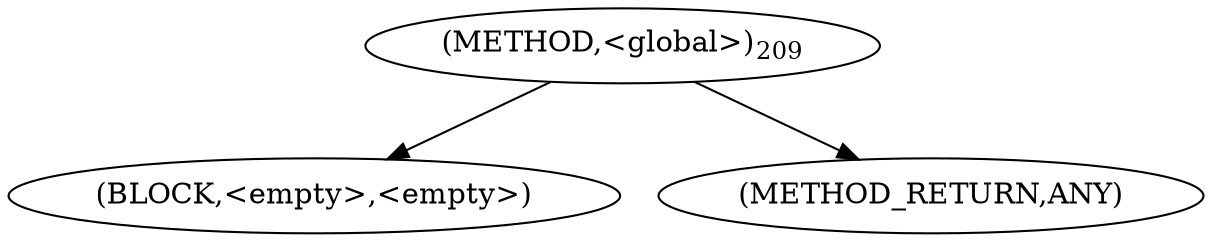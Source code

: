 digraph "&lt;global&gt;" {  
"45529" [label = <(METHOD,&lt;global&gt;)<SUB>209</SUB>> ]
"45530" [label = <(BLOCK,&lt;empty&gt;,&lt;empty&gt;)> ]
"45531" [label = <(METHOD_RETURN,ANY)> ]
  "45529" -> "45530" 
  "45529" -> "45531" 
}
